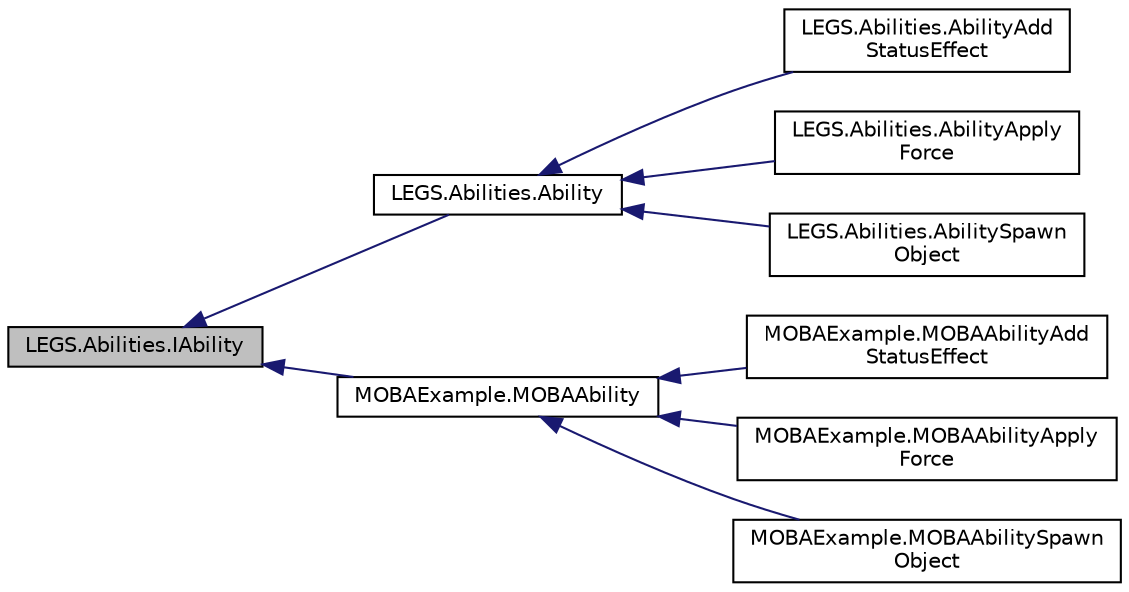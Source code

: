 digraph "LEGS.Abilities.IAbility"
{
 // LATEX_PDF_SIZE
  edge [fontname="Helvetica",fontsize="10",labelfontname="Helvetica",labelfontsize="10"];
  node [fontname="Helvetica",fontsize="10",shape=record];
  rankdir="LR";
  Node1 [label="LEGS.Abilities.IAbility",height=0.2,width=0.4,color="black", fillcolor="grey75", style="filled", fontcolor="black",tooltip="An activateable script that modifies a character or the world in some form"];
  Node1 -> Node2 [dir="back",color="midnightblue",fontsize="10",style="solid",fontname="Helvetica"];
  Node2 [label="LEGS.Abilities.Ability",height=0.2,width=0.4,color="black", fillcolor="white", style="filled",URL="$classLEGS_1_1Abilities_1_1Ability.html",tooltip="ScriptableObject version of an IAbility for convenience"];
  Node2 -> Node3 [dir="back",color="midnightblue",fontsize="10",style="solid",fontname="Helvetica"];
  Node3 [label="LEGS.Abilities.AbilityAdd\lStatusEffect",height=0.2,width=0.4,color="black", fillcolor="white", style="filled",URL="$classLEGS_1_1Abilities_1_1AbilityAddStatusEffect.html",tooltip="Applies a status effect to the casting entity"];
  Node2 -> Node4 [dir="back",color="midnightblue",fontsize="10",style="solid",fontname="Helvetica"];
  Node4 [label="LEGS.Abilities.AbilityApply\lForce",height=0.2,width=0.4,color="black", fillcolor="white", style="filled",URL="$classLEGS_1_1Abilities_1_1AbilityApplyForce.html",tooltip="Adds instant force to attached Rigidbody"];
  Node2 -> Node5 [dir="back",color="midnightblue",fontsize="10",style="solid",fontname="Helvetica"];
  Node5 [label="LEGS.Abilities.AbilitySpawn\lObject",height=0.2,width=0.4,color="black", fillcolor="white", style="filled",URL="$classLEGS_1_1Abilities_1_1AbilitySpawnObject.html",tooltip="Ability that spawns an object"];
  Node1 -> Node6 [dir="back",color="midnightblue",fontsize="10",style="solid",fontname="Helvetica"];
  Node6 [label="MOBAExample.MOBAAbility",height=0.2,width=0.4,color="black", fillcolor="white", style="filled",URL="$classMOBAExample_1_1MOBAAbility.html",tooltip=" "];
  Node6 -> Node7 [dir="back",color="midnightblue",fontsize="10",style="solid",fontname="Helvetica"];
  Node7 [label="MOBAExample.MOBAAbilityAdd\lStatusEffect",height=0.2,width=0.4,color="black", fillcolor="white", style="filled",URL="$classMOBAExample_1_1MOBAAbilityAddStatusEffect.html",tooltip="Applies a status effect to the casting entity"];
  Node6 -> Node8 [dir="back",color="midnightblue",fontsize="10",style="solid",fontname="Helvetica"];
  Node8 [label="MOBAExample.MOBAAbilityApply\lForce",height=0.2,width=0.4,color="black", fillcolor="white", style="filled",URL="$classMOBAExample_1_1MOBAAbilityApplyForce.html",tooltip="Adds instant force to attached Rigidbody"];
  Node6 -> Node9 [dir="back",color="midnightblue",fontsize="10",style="solid",fontname="Helvetica"];
  Node9 [label="MOBAExample.MOBAAbilitySpawn\lObject",height=0.2,width=0.4,color="black", fillcolor="white", style="filled",URL="$classMOBAExample_1_1MOBAAbilitySpawnObject.html",tooltip=" "];
}
